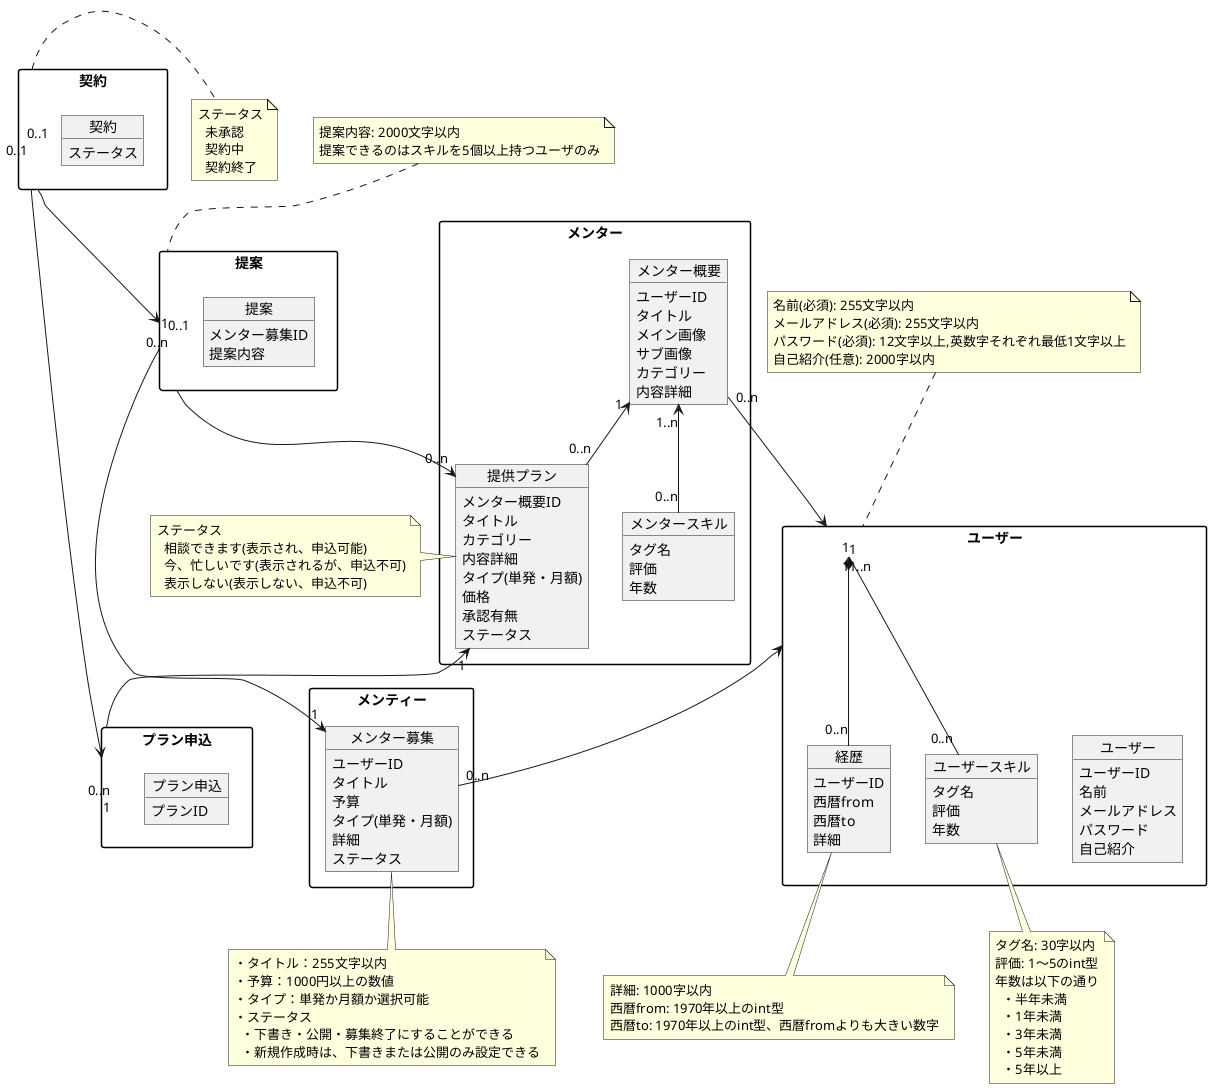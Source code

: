 @startuml
skinparam packageStyle rectangle

package ユーザー {
  object ユーザー {
    ユーザーID
    名前
    メールアドレス
    パスワード
    自己紹介
  }

  object 経歴 {
    ユーザーID
    西暦from
    西暦to
    詳細
  }

  object ユーザースキル {
    タグ名
    評価
    年数
  }
}

ユーザー "1" *-- "0..n" 経歴
note top of ユーザー
名前(必須): 255文字以内
メールアドレス(必須): 255文字以内
パスワード(必須): 12文字以上,英数字それぞれ最低1文字以上
自己紹介(任意): 2000字以内
end note

note bottom of 経歴
詳細: 1000字以内
西暦from: 1970年以上のint型
西暦to: 1970年以上のint型、西暦fromよりも大きい数字
end note

note bottom of ユーザースキル
タグ名: 30字以内
評価: 1〜5のint型
年数は以下の通り
  ・半年未満
  ・1年未満
  ・3年未満
  ・5年未満
  ・5年以上
end note

package メンター {
  object メンター概要 {
    ユーザーID
    タイトル
    メイン画像
    サブ画像
    カテゴリー
    内容詳細
  }

  object 提供プラン {
    メンター概要ID
    タイトル
    カテゴリー
    内容詳細
    タイプ(単発・月額)
    価格
    承認有無
    ステータス
  }

  object メンタースキル {
    タグ名
    評価
    年数
  }
}

package 提案 {
  object 提案 {
    メンター募集ID
    提案内容
  }
}

note top of 提案
提案内容: 2000文字以内
提案できるのはスキルを5個以上持つユーザのみ
end note

note left of 提供プラン
ステータス
  相談できます(表示され、申込可能)
  今、忙しいです(表示されるが、申込不可)
  表示しない(表示しない、申込不可)
end note

ユーザー "1..n" -- "0..n" ユーザースキル
メンター概要 "1..n" <-- "0..n" メンタースキル
メンター概要 "1" <-- "0..n" 提供プラン
メンター概要 "0..n" --> "1" ユーザー
提案 "0..1" --> "0..n" 提供プラン

package メンティー {
  object メンター募集 {
    ユーザーID
    タイトル
    予算
    タイプ(単発・月額)
    詳細
    ステータス
  }
}
package プラン申込 {
  object プラン申込 {
    プランID
  }
}
note bottom of メンター募集
・タイトル：255文字以内
・予算：1000円以上の数値
・タイプ：単発か月額か選択可能
・ステータス
  ・下書き・公開・募集終了にすることができる
  ・新規作成時は、下書きまたは公開のみ設定できる
end note
ユーザー "1" <-- "0..n" メンター募集
提供プラン "1" <-- "0..n" プラン申込
提案 "0..n" --> "1" メンター募集

package 契約 {
  object 契約 {
    ステータス
  }
}
note right of 契約
ステータス
  未承認
  契約中
  契約終了
end note
契約 "0..1" --> "1" 提案
契約 "0..1" --> "1" プラン申込

@enduml
